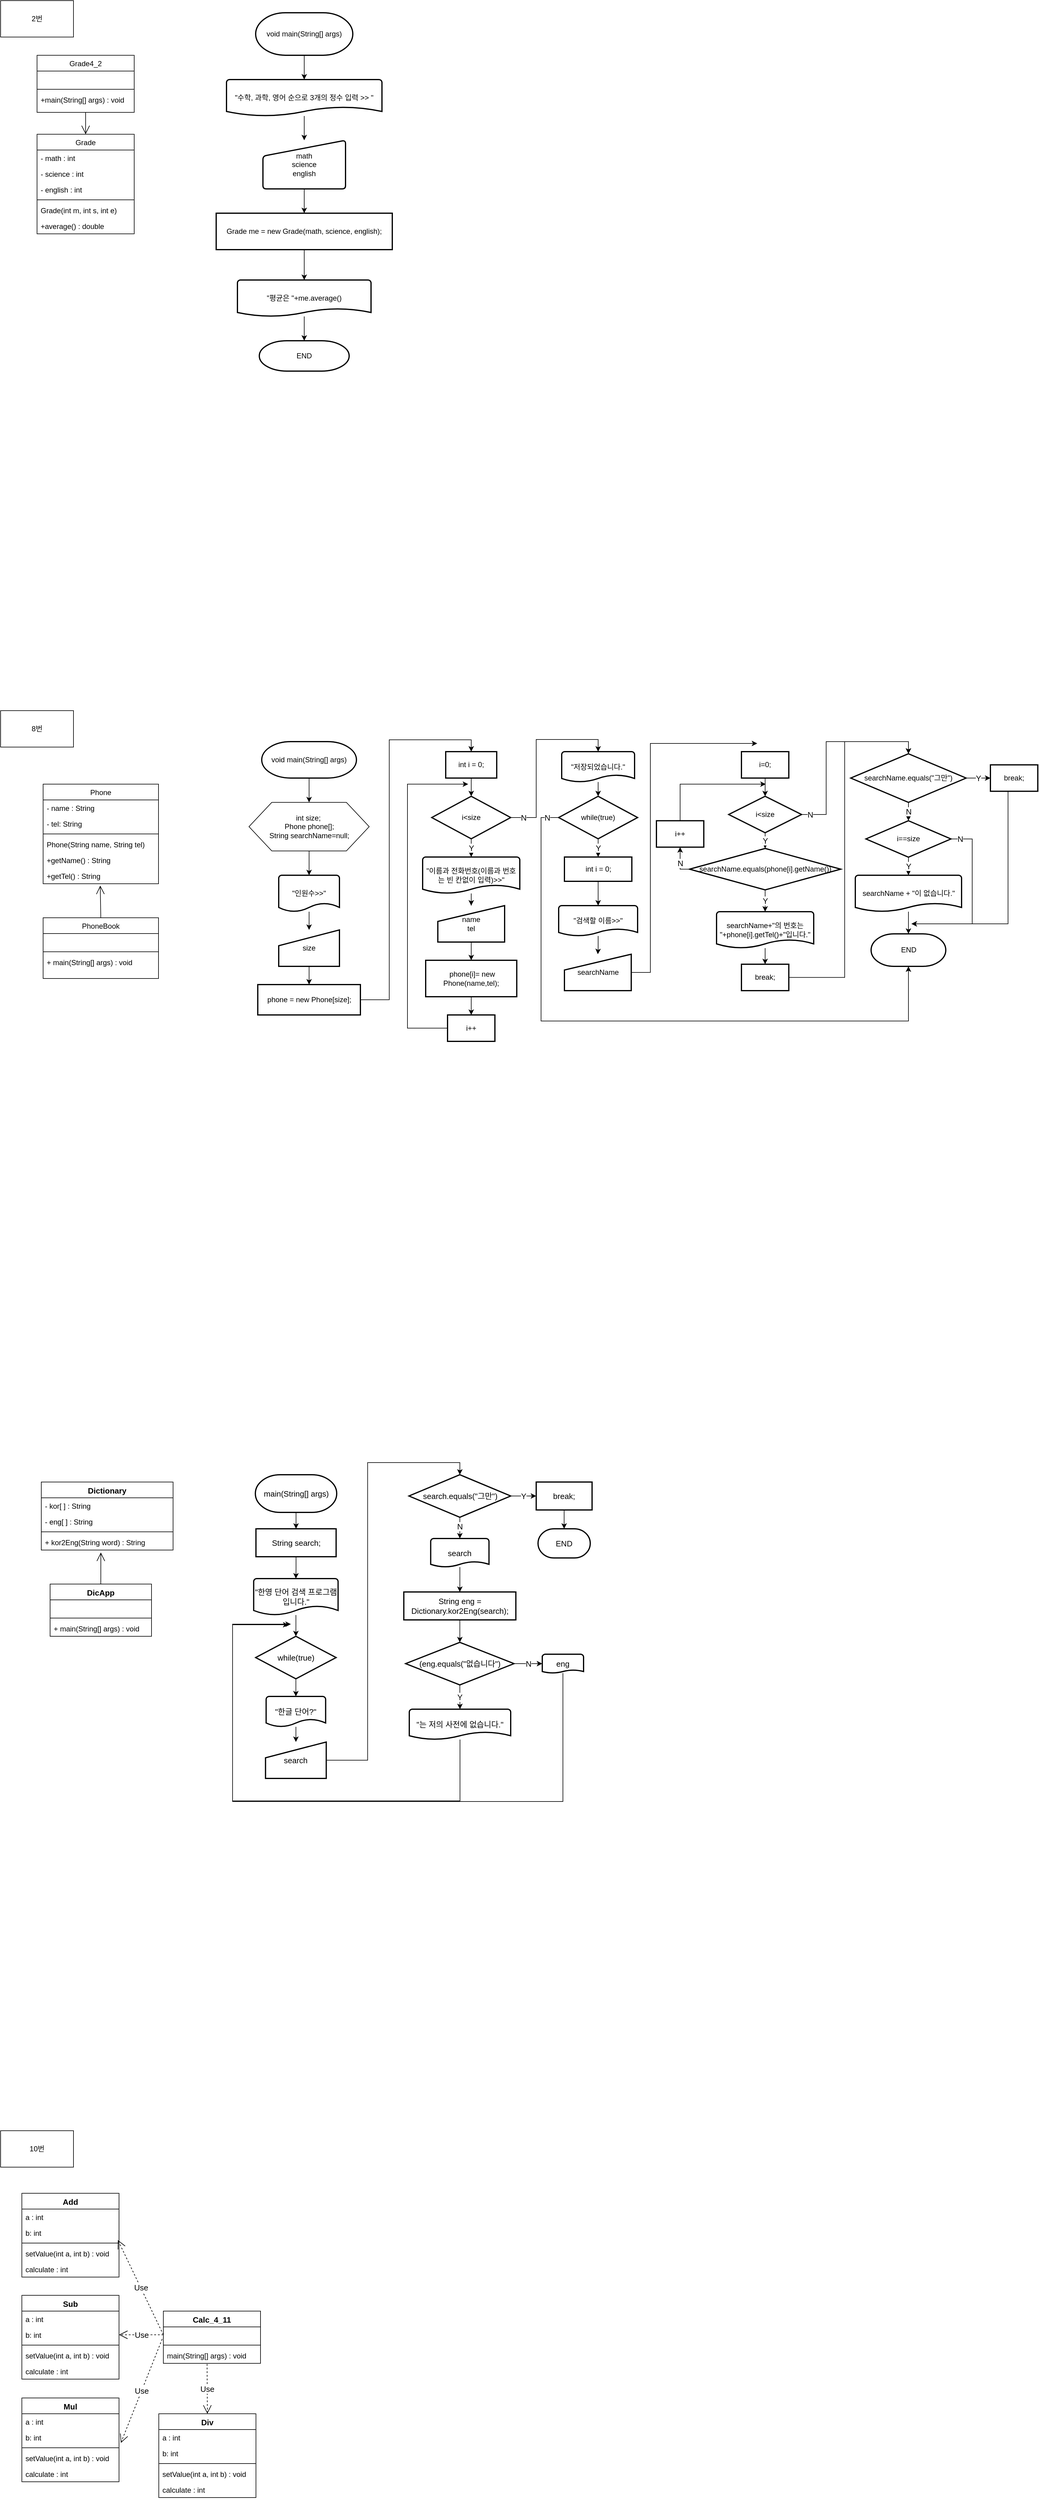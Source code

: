 <mxfile version="14.4.8" type="github">
  <diagram id="C5RBs43oDa-KdzZeNtuy" name="Page-1">
    <mxGraphModel dx="1182" dy="707" grid="0" gridSize="10" guides="1" tooltips="1" connect="1" arrows="1" fold="1" page="1" pageScale="1" pageWidth="827" pageHeight="1169" math="0" shadow="0">
      <root>
        <mxCell id="WIyWlLk6GJQsqaUBKTNV-0" />
        <mxCell id="WIyWlLk6GJQsqaUBKTNV-1" parent="WIyWlLk6GJQsqaUBKTNV-0" />
        <mxCell id="zkfFHV4jXpPFQw0GAbJ--0" value="Grade" style="swimlane;fontStyle=0;align=center;verticalAlign=top;childLayout=stackLayout;horizontal=1;startSize=26;horizontalStack=0;resizeParent=1;resizeLast=0;collapsible=1;marginBottom=0;rounded=0;shadow=0;strokeWidth=1;" parent="WIyWlLk6GJQsqaUBKTNV-1" vertex="1">
          <mxGeometry x="60" y="220" width="160" height="164" as="geometry">
            <mxRectangle x="230" y="140" width="160" height="26" as="alternateBounds" />
          </mxGeometry>
        </mxCell>
        <mxCell id="zkfFHV4jXpPFQw0GAbJ--1" value="- math : int " style="text;align=left;verticalAlign=top;spacingLeft=4;spacingRight=4;overflow=hidden;rotatable=0;points=[[0,0.5],[1,0.5]];portConstraint=eastwest;" parent="zkfFHV4jXpPFQw0GAbJ--0" vertex="1">
          <mxGeometry y="26" width="160" height="26" as="geometry" />
        </mxCell>
        <mxCell id="zkfFHV4jXpPFQw0GAbJ--2" value="- science : int" style="text;align=left;verticalAlign=top;spacingLeft=4;spacingRight=4;overflow=hidden;rotatable=0;points=[[0,0.5],[1,0.5]];portConstraint=eastwest;rounded=0;shadow=0;html=0;" parent="zkfFHV4jXpPFQw0GAbJ--0" vertex="1">
          <mxGeometry y="52" width="160" height="26" as="geometry" />
        </mxCell>
        <mxCell id="zkfFHV4jXpPFQw0GAbJ--3" value="- english : int" style="text;align=left;verticalAlign=top;spacingLeft=4;spacingRight=4;overflow=hidden;rotatable=0;points=[[0,0.5],[1,0.5]];portConstraint=eastwest;rounded=0;shadow=0;html=0;" parent="zkfFHV4jXpPFQw0GAbJ--0" vertex="1">
          <mxGeometry y="78" width="160" height="26" as="geometry" />
        </mxCell>
        <mxCell id="zkfFHV4jXpPFQw0GAbJ--4" value="" style="line;html=1;strokeWidth=1;align=left;verticalAlign=middle;spacingTop=-1;spacingLeft=3;spacingRight=3;rotatable=0;labelPosition=right;points=[];portConstraint=eastwest;" parent="zkfFHV4jXpPFQw0GAbJ--0" vertex="1">
          <mxGeometry y="104" width="160" height="8" as="geometry" />
        </mxCell>
        <mxCell id="zkfFHV4jXpPFQw0GAbJ--5" value="Grade(int m, int s, int e)" style="text;align=left;verticalAlign=top;spacingLeft=4;spacingRight=4;overflow=hidden;rotatable=0;points=[[0,0.5],[1,0.5]];portConstraint=eastwest;" parent="zkfFHV4jXpPFQw0GAbJ--0" vertex="1">
          <mxGeometry y="112" width="160" height="26" as="geometry" />
        </mxCell>
        <mxCell id="ldbKTRJ3cHXNDMAEZ_0d-0" value="+average() : double" style="text;align=left;verticalAlign=top;spacingLeft=4;spacingRight=4;overflow=hidden;rotatable=0;points=[[0,0.5],[1,0.5]];portConstraint=eastwest;" vertex="1" parent="zkfFHV4jXpPFQw0GAbJ--0">
          <mxGeometry y="138" width="160" height="26" as="geometry" />
        </mxCell>
        <mxCell id="zkfFHV4jXpPFQw0GAbJ--6" value="Grade4_2" style="swimlane;fontStyle=0;align=center;verticalAlign=top;childLayout=stackLayout;horizontal=1;startSize=26;horizontalStack=0;resizeParent=1;resizeLast=0;collapsible=1;marginBottom=0;rounded=0;shadow=0;strokeWidth=1;" parent="WIyWlLk6GJQsqaUBKTNV-1" vertex="1">
          <mxGeometry x="60" y="90" width="160" height="94" as="geometry">
            <mxRectangle x="130" y="380" width="160" height="26" as="alternateBounds" />
          </mxGeometry>
        </mxCell>
        <mxCell id="zkfFHV4jXpPFQw0GAbJ--7" value=" " style="text;align=left;verticalAlign=top;spacingLeft=4;spacingRight=4;overflow=hidden;rotatable=0;points=[[0,0.5],[1,0.5]];portConstraint=eastwest;" parent="zkfFHV4jXpPFQw0GAbJ--6" vertex="1">
          <mxGeometry y="26" width="160" height="26" as="geometry" />
        </mxCell>
        <mxCell id="zkfFHV4jXpPFQw0GAbJ--9" value="" style="line;html=1;strokeWidth=1;align=left;verticalAlign=middle;spacingTop=-1;spacingLeft=3;spacingRight=3;rotatable=0;labelPosition=right;points=[];portConstraint=eastwest;" parent="zkfFHV4jXpPFQw0GAbJ--6" vertex="1">
          <mxGeometry y="52" width="160" height="8" as="geometry" />
        </mxCell>
        <mxCell id="zkfFHV4jXpPFQw0GAbJ--10" value="+main(String[] args) : void" style="text;align=left;verticalAlign=top;spacingLeft=4;spacingRight=4;overflow=hidden;rotatable=0;points=[[0,0.5],[1,0.5]];portConstraint=eastwest;fontStyle=0" parent="zkfFHV4jXpPFQw0GAbJ--6" vertex="1">
          <mxGeometry y="60" width="160" height="26" as="geometry" />
        </mxCell>
        <mxCell id="ldbKTRJ3cHXNDMAEZ_0d-1" value="" style="endArrow=open;endFill=1;endSize=12;html=1;exitX=0.5;exitY=1;exitDx=0;exitDy=0;entryX=0.5;entryY=0;entryDx=0;entryDy=0;" edge="1" parent="WIyWlLk6GJQsqaUBKTNV-1" source="zkfFHV4jXpPFQw0GAbJ--6" target="zkfFHV4jXpPFQw0GAbJ--0">
          <mxGeometry width="160" relative="1" as="geometry">
            <mxPoint x="330" y="360" as="sourcePoint" />
            <mxPoint x="490" y="360" as="targetPoint" />
          </mxGeometry>
        </mxCell>
        <mxCell id="ldbKTRJ3cHXNDMAEZ_0d-3" value="2번" style="rounded=0;whiteSpace=wrap;html=1;" vertex="1" parent="WIyWlLk6GJQsqaUBKTNV-1">
          <mxGeometry width="120" height="60" as="geometry" />
        </mxCell>
        <mxCell id="ldbKTRJ3cHXNDMAEZ_0d-10" value="" style="edgeStyle=orthogonalEdgeStyle;rounded=0;orthogonalLoop=1;jettySize=auto;html=1;" edge="1" parent="WIyWlLk6GJQsqaUBKTNV-1" source="ldbKTRJ3cHXNDMAEZ_0d-4" target="ldbKTRJ3cHXNDMAEZ_0d-5">
          <mxGeometry relative="1" as="geometry" />
        </mxCell>
        <mxCell id="ldbKTRJ3cHXNDMAEZ_0d-4" value="void main(String[] args)" style="strokeWidth=2;html=1;shape=mxgraph.flowchart.terminator;whiteSpace=wrap;" vertex="1" parent="WIyWlLk6GJQsqaUBKTNV-1">
          <mxGeometry x="420" y="20" width="160" height="70" as="geometry" />
        </mxCell>
        <mxCell id="ldbKTRJ3cHXNDMAEZ_0d-11" value="" style="edgeStyle=orthogonalEdgeStyle;rounded=0;orthogonalLoop=1;jettySize=auto;html=1;" edge="1" parent="WIyWlLk6GJQsqaUBKTNV-1" source="ldbKTRJ3cHXNDMAEZ_0d-5" target="ldbKTRJ3cHXNDMAEZ_0d-6">
          <mxGeometry relative="1" as="geometry" />
        </mxCell>
        <mxCell id="ldbKTRJ3cHXNDMAEZ_0d-5" value="&quot;수학, 과학, 영어 순으로 3개의 정수 입력 &gt;&gt; &quot;" style="strokeWidth=2;html=1;shape=mxgraph.flowchart.document2;whiteSpace=wrap;size=0.25;" vertex="1" parent="WIyWlLk6GJQsqaUBKTNV-1">
          <mxGeometry x="372" y="130" width="256" height="60" as="geometry" />
        </mxCell>
        <mxCell id="ldbKTRJ3cHXNDMAEZ_0d-12" value="" style="edgeStyle=orthogonalEdgeStyle;rounded=0;orthogonalLoop=1;jettySize=auto;html=1;" edge="1" parent="WIyWlLk6GJQsqaUBKTNV-1" source="ldbKTRJ3cHXNDMAEZ_0d-6" target="ldbKTRJ3cHXNDMAEZ_0d-7">
          <mxGeometry relative="1" as="geometry" />
        </mxCell>
        <mxCell id="ldbKTRJ3cHXNDMAEZ_0d-6" value="math&lt;br&gt;science&lt;br&gt;english" style="html=1;strokeWidth=2;shape=manualInput;whiteSpace=wrap;rounded=1;size=26;arcSize=11;" vertex="1" parent="WIyWlLk6GJQsqaUBKTNV-1">
          <mxGeometry x="432" y="230" width="136" height="80" as="geometry" />
        </mxCell>
        <mxCell id="ldbKTRJ3cHXNDMAEZ_0d-13" value="" style="edgeStyle=orthogonalEdgeStyle;rounded=0;orthogonalLoop=1;jettySize=auto;html=1;" edge="1" parent="WIyWlLk6GJQsqaUBKTNV-1" source="ldbKTRJ3cHXNDMAEZ_0d-7" target="ldbKTRJ3cHXNDMAEZ_0d-8">
          <mxGeometry relative="1" as="geometry" />
        </mxCell>
        <mxCell id="ldbKTRJ3cHXNDMAEZ_0d-7" value="Grade me = new Grade(math, science, english);" style="rounded=1;whiteSpace=wrap;html=1;absoluteArcSize=1;arcSize=0;strokeWidth=2;" vertex="1" parent="WIyWlLk6GJQsqaUBKTNV-1">
          <mxGeometry x="355" y="350" width="290" height="60" as="geometry" />
        </mxCell>
        <mxCell id="ldbKTRJ3cHXNDMAEZ_0d-14" value="" style="edgeStyle=orthogonalEdgeStyle;rounded=0;orthogonalLoop=1;jettySize=auto;html=1;" edge="1" parent="WIyWlLk6GJQsqaUBKTNV-1" source="ldbKTRJ3cHXNDMAEZ_0d-8" target="ldbKTRJ3cHXNDMAEZ_0d-9">
          <mxGeometry relative="1" as="geometry" />
        </mxCell>
        <mxCell id="ldbKTRJ3cHXNDMAEZ_0d-8" value="&quot;평균은 &quot;+me.average()" style="strokeWidth=2;html=1;shape=mxgraph.flowchart.document2;whiteSpace=wrap;size=0.217;" vertex="1" parent="WIyWlLk6GJQsqaUBKTNV-1">
          <mxGeometry x="390" y="460" width="220" height="60" as="geometry" />
        </mxCell>
        <mxCell id="ldbKTRJ3cHXNDMAEZ_0d-9" value="END" style="strokeWidth=2;html=1;shape=mxgraph.flowchart.terminator;whiteSpace=wrap;" vertex="1" parent="WIyWlLk6GJQsqaUBKTNV-1">
          <mxGeometry x="426" y="560" width="148" height="50" as="geometry" />
        </mxCell>
        <mxCell id="ldbKTRJ3cHXNDMAEZ_0d-15" value="8번" style="rounded=0;whiteSpace=wrap;html=1;" vertex="1" parent="WIyWlLk6GJQsqaUBKTNV-1">
          <mxGeometry y="1169" width="120" height="60" as="geometry" />
        </mxCell>
        <mxCell id="ldbKTRJ3cHXNDMAEZ_0d-16" value="Phone" style="swimlane;fontStyle=0;align=center;verticalAlign=top;childLayout=stackLayout;horizontal=1;startSize=26;horizontalStack=0;resizeParent=1;resizeLast=0;collapsible=1;marginBottom=0;rounded=0;shadow=0;strokeWidth=1;" vertex="1" parent="WIyWlLk6GJQsqaUBKTNV-1">
          <mxGeometry x="70" y="1290" width="190" height="164" as="geometry">
            <mxRectangle x="230" y="140" width="160" height="26" as="alternateBounds" />
          </mxGeometry>
        </mxCell>
        <mxCell id="ldbKTRJ3cHXNDMAEZ_0d-17" value="- name : String" style="text;align=left;verticalAlign=top;spacingLeft=4;spacingRight=4;overflow=hidden;rotatable=0;points=[[0,0.5],[1,0.5]];portConstraint=eastwest;" vertex="1" parent="ldbKTRJ3cHXNDMAEZ_0d-16">
          <mxGeometry y="26" width="190" height="26" as="geometry" />
        </mxCell>
        <mxCell id="ldbKTRJ3cHXNDMAEZ_0d-18" value="- tel: String" style="text;align=left;verticalAlign=top;spacingLeft=4;spacingRight=4;overflow=hidden;rotatable=0;points=[[0,0.5],[1,0.5]];portConstraint=eastwest;rounded=0;shadow=0;html=0;" vertex="1" parent="ldbKTRJ3cHXNDMAEZ_0d-16">
          <mxGeometry y="52" width="190" height="26" as="geometry" />
        </mxCell>
        <mxCell id="ldbKTRJ3cHXNDMAEZ_0d-20" value="" style="line;html=1;strokeWidth=1;align=left;verticalAlign=middle;spacingTop=-1;spacingLeft=3;spacingRight=3;rotatable=0;labelPosition=right;points=[];portConstraint=eastwest;" vertex="1" parent="ldbKTRJ3cHXNDMAEZ_0d-16">
          <mxGeometry y="78" width="190" height="8" as="geometry" />
        </mxCell>
        <mxCell id="ldbKTRJ3cHXNDMAEZ_0d-21" value="Phone(String name, String tel)" style="text;align=left;verticalAlign=top;spacingLeft=4;spacingRight=4;overflow=hidden;rotatable=0;points=[[0,0.5],[1,0.5]];portConstraint=eastwest;" vertex="1" parent="ldbKTRJ3cHXNDMAEZ_0d-16">
          <mxGeometry y="86" width="190" height="26" as="geometry" />
        </mxCell>
        <mxCell id="ldbKTRJ3cHXNDMAEZ_0d-22" value="+getName() : String" style="text;align=left;verticalAlign=top;spacingLeft=4;spacingRight=4;overflow=hidden;rotatable=0;points=[[0,0.5],[1,0.5]];portConstraint=eastwest;" vertex="1" parent="ldbKTRJ3cHXNDMAEZ_0d-16">
          <mxGeometry y="112" width="190" height="26" as="geometry" />
        </mxCell>
        <mxCell id="ldbKTRJ3cHXNDMAEZ_0d-23" value="+getTel() : String" style="text;align=left;verticalAlign=top;spacingLeft=4;spacingRight=4;overflow=hidden;rotatable=0;points=[[0,0.5],[1,0.5]];portConstraint=eastwest;" vertex="1" parent="ldbKTRJ3cHXNDMAEZ_0d-16">
          <mxGeometry y="138" width="190" height="26" as="geometry" />
        </mxCell>
        <mxCell id="ldbKTRJ3cHXNDMAEZ_0d-24" value="PhoneBook" style="swimlane;fontStyle=0;align=center;verticalAlign=top;childLayout=stackLayout;horizontal=1;startSize=26;horizontalStack=0;resizeParent=1;resizeLast=0;collapsible=1;marginBottom=0;rounded=0;shadow=0;strokeWidth=1;" vertex="1" parent="WIyWlLk6GJQsqaUBKTNV-1">
          <mxGeometry x="70" y="1510" width="190" height="100" as="geometry">
            <mxRectangle x="230" y="140" width="160" height="26" as="alternateBounds" />
          </mxGeometry>
        </mxCell>
        <mxCell id="ldbKTRJ3cHXNDMAEZ_0d-25" value=" " style="text;align=left;verticalAlign=top;spacingLeft=4;spacingRight=4;overflow=hidden;rotatable=0;points=[[0,0.5],[1,0.5]];portConstraint=eastwest;" vertex="1" parent="ldbKTRJ3cHXNDMAEZ_0d-24">
          <mxGeometry y="26" width="190" height="26" as="geometry" />
        </mxCell>
        <mxCell id="ldbKTRJ3cHXNDMAEZ_0d-27" value="" style="line;html=1;strokeWidth=1;align=left;verticalAlign=middle;spacingTop=-1;spacingLeft=3;spacingRight=3;rotatable=0;labelPosition=right;points=[];portConstraint=eastwest;" vertex="1" parent="ldbKTRJ3cHXNDMAEZ_0d-24">
          <mxGeometry y="52" width="190" height="8" as="geometry" />
        </mxCell>
        <mxCell id="ldbKTRJ3cHXNDMAEZ_0d-29" value="+ main(String[] args) : void" style="text;align=left;verticalAlign=top;spacingLeft=4;spacingRight=4;overflow=hidden;rotatable=0;points=[[0,0.5],[1,0.5]];portConstraint=eastwest;" vertex="1" parent="ldbKTRJ3cHXNDMAEZ_0d-24">
          <mxGeometry y="60" width="190" height="26" as="geometry" />
        </mxCell>
        <mxCell id="ldbKTRJ3cHXNDMAEZ_0d-31" value="" style="endArrow=open;endFill=1;endSize=12;html=1;entryX=0.495;entryY=1.115;entryDx=0;entryDy=0;exitX=0.5;exitY=0;exitDx=0;exitDy=0;entryPerimeter=0;" edge="1" parent="WIyWlLk6GJQsqaUBKTNV-1" source="ldbKTRJ3cHXNDMAEZ_0d-24" target="ldbKTRJ3cHXNDMAEZ_0d-23">
          <mxGeometry width="160" relative="1" as="geometry">
            <mxPoint x="320.6" y="1359.334" as="sourcePoint" />
            <mxPoint x="270" y="1359" as="targetPoint" />
          </mxGeometry>
        </mxCell>
        <mxCell id="ldbKTRJ3cHXNDMAEZ_0d-45" value="" style="edgeStyle=orthogonalEdgeStyle;rounded=0;orthogonalLoop=1;jettySize=auto;html=1;" edge="1" parent="WIyWlLk6GJQsqaUBKTNV-1" source="ldbKTRJ3cHXNDMAEZ_0d-32" target="ldbKTRJ3cHXNDMAEZ_0d-33">
          <mxGeometry relative="1" as="geometry" />
        </mxCell>
        <mxCell id="ldbKTRJ3cHXNDMAEZ_0d-32" value="void main(String[] args)" style="strokeWidth=2;html=1;shape=mxgraph.flowchart.terminator;whiteSpace=wrap;" vertex="1" parent="WIyWlLk6GJQsqaUBKTNV-1">
          <mxGeometry x="430" y="1220" width="156" height="60" as="geometry" />
        </mxCell>
        <mxCell id="ldbKTRJ3cHXNDMAEZ_0d-46" value="" style="edgeStyle=orthogonalEdgeStyle;rounded=0;orthogonalLoop=1;jettySize=auto;html=1;" edge="1" parent="WIyWlLk6GJQsqaUBKTNV-1" source="ldbKTRJ3cHXNDMAEZ_0d-33" target="ldbKTRJ3cHXNDMAEZ_0d-34">
          <mxGeometry relative="1" as="geometry" />
        </mxCell>
        <mxCell id="ldbKTRJ3cHXNDMAEZ_0d-33" value="&lt;div&gt;int size;&amp;nbsp;&lt;/div&gt;&lt;div&gt;&lt;span&gt;		&lt;/span&gt;Phone phone[];&lt;/div&gt;&lt;div&gt;&lt;span&gt;		&lt;/span&gt;String searchName=null;&lt;/div&gt;" style="verticalLabelPosition=middle;verticalAlign=middle;html=1;shape=hexagon;perimeter=hexagonPerimeter2;arcSize=6;size=0.19;labelPosition=center;align=center;" vertex="1" parent="WIyWlLk6GJQsqaUBKTNV-1">
          <mxGeometry x="409" y="1320" width="198" height="80" as="geometry" />
        </mxCell>
        <mxCell id="ldbKTRJ3cHXNDMAEZ_0d-47" value="" style="edgeStyle=orthogonalEdgeStyle;rounded=0;orthogonalLoop=1;jettySize=auto;html=1;" edge="1" parent="WIyWlLk6GJQsqaUBKTNV-1" source="ldbKTRJ3cHXNDMAEZ_0d-34" target="ldbKTRJ3cHXNDMAEZ_0d-36">
          <mxGeometry relative="1" as="geometry" />
        </mxCell>
        <mxCell id="ldbKTRJ3cHXNDMAEZ_0d-34" value="&quot;인원수&amp;gt;&amp;gt;&quot;" style="strokeWidth=2;html=1;shape=mxgraph.flowchart.document2;whiteSpace=wrap;size=0.233;" vertex="1" parent="WIyWlLk6GJQsqaUBKTNV-1">
          <mxGeometry x="458" y="1440" width="100" height="60" as="geometry" />
        </mxCell>
        <mxCell id="ldbKTRJ3cHXNDMAEZ_0d-49" style="edgeStyle=orthogonalEdgeStyle;rounded=0;orthogonalLoop=1;jettySize=auto;html=1;entryX=0.5;entryY=0;entryDx=0;entryDy=0;" edge="1" parent="WIyWlLk6GJQsqaUBKTNV-1" source="ldbKTRJ3cHXNDMAEZ_0d-35" target="ldbKTRJ3cHXNDMAEZ_0d-38">
          <mxGeometry relative="1" as="geometry">
            <Array as="points">
              <mxPoint x="640" y="1645" />
              <mxPoint x="640" y="1217" />
              <mxPoint x="775" y="1217" />
            </Array>
          </mxGeometry>
        </mxCell>
        <mxCell id="ldbKTRJ3cHXNDMAEZ_0d-35" value="phone = new Phone[size];" style="rounded=1;whiteSpace=wrap;html=1;absoluteArcSize=1;arcSize=0;strokeWidth=2;" vertex="1" parent="WIyWlLk6GJQsqaUBKTNV-1">
          <mxGeometry x="423.5" y="1620" width="169" height="50" as="geometry" />
        </mxCell>
        <mxCell id="ldbKTRJ3cHXNDMAEZ_0d-48" value="" style="edgeStyle=orthogonalEdgeStyle;rounded=0;orthogonalLoop=1;jettySize=auto;html=1;" edge="1" parent="WIyWlLk6GJQsqaUBKTNV-1" source="ldbKTRJ3cHXNDMAEZ_0d-36" target="ldbKTRJ3cHXNDMAEZ_0d-35">
          <mxGeometry relative="1" as="geometry" />
        </mxCell>
        <mxCell id="ldbKTRJ3cHXNDMAEZ_0d-36" value="size" style="html=1;strokeWidth=2;shape=manualInput;whiteSpace=wrap;rounded=1;size=26;arcSize=0;" vertex="1" parent="WIyWlLk6GJQsqaUBKTNV-1">
          <mxGeometry x="458" y="1530" width="100" height="60" as="geometry" />
        </mxCell>
        <mxCell id="ldbKTRJ3cHXNDMAEZ_0d-50" value="" style="edgeStyle=orthogonalEdgeStyle;rounded=0;orthogonalLoop=1;jettySize=auto;html=1;" edge="1" parent="WIyWlLk6GJQsqaUBKTNV-1" source="ldbKTRJ3cHXNDMAEZ_0d-38" target="ldbKTRJ3cHXNDMAEZ_0d-39">
          <mxGeometry relative="1" as="geometry" />
        </mxCell>
        <mxCell id="ldbKTRJ3cHXNDMAEZ_0d-38" value="int i = 0;" style="rounded=1;whiteSpace=wrap;html=1;absoluteArcSize=1;arcSize=0;strokeWidth=2;" vertex="1" parent="WIyWlLk6GJQsqaUBKTNV-1">
          <mxGeometry x="733" y="1236.5" width="84" height="43.5" as="geometry" />
        </mxCell>
        <mxCell id="ldbKTRJ3cHXNDMAEZ_0d-55" value="Y" style="edgeStyle=orthogonalEdgeStyle;rounded=0;orthogonalLoop=1;jettySize=auto;html=1;entryX=0.5;entryY=0;entryDx=0;entryDy=0;entryPerimeter=0;fontSize=13;" edge="1" parent="WIyWlLk6GJQsqaUBKTNV-1" source="ldbKTRJ3cHXNDMAEZ_0d-39" target="ldbKTRJ3cHXNDMAEZ_0d-41">
          <mxGeometry relative="1" as="geometry" />
        </mxCell>
        <mxCell id="ldbKTRJ3cHXNDMAEZ_0d-62" value="N" style="edgeStyle=orthogonalEdgeStyle;rounded=0;orthogonalLoop=1;jettySize=auto;html=1;entryX=0.5;entryY=0;entryDx=0;entryDy=0;entryPerimeter=0;fontSize=13;" edge="1" parent="WIyWlLk6GJQsqaUBKTNV-1" source="ldbKTRJ3cHXNDMAEZ_0d-39" target="ldbKTRJ3cHXNDMAEZ_0d-44">
          <mxGeometry x="-0.858" relative="1" as="geometry">
            <mxPoint as="offset" />
          </mxGeometry>
        </mxCell>
        <mxCell id="ldbKTRJ3cHXNDMAEZ_0d-39" value="i&amp;lt;size" style="strokeWidth=2;html=1;shape=mxgraph.flowchart.decision;whiteSpace=wrap;" vertex="1" parent="WIyWlLk6GJQsqaUBKTNV-1">
          <mxGeometry x="710" y="1310" width="130" height="70" as="geometry" />
        </mxCell>
        <mxCell id="ldbKTRJ3cHXNDMAEZ_0d-61" style="edgeStyle=orthogonalEdgeStyle;rounded=0;orthogonalLoop=1;jettySize=auto;html=1;" edge="1" parent="WIyWlLk6GJQsqaUBKTNV-1" source="ldbKTRJ3cHXNDMAEZ_0d-40">
          <mxGeometry relative="1" as="geometry">
            <mxPoint x="770" y="1290" as="targetPoint" />
            <Array as="points">
              <mxPoint x="670" y="1692" />
              <mxPoint x="670" y="1290" />
            </Array>
          </mxGeometry>
        </mxCell>
        <mxCell id="ldbKTRJ3cHXNDMAEZ_0d-40" value="i++" style="rounded=1;whiteSpace=wrap;html=1;absoluteArcSize=1;arcSize=0;strokeWidth=2;" vertex="1" parent="WIyWlLk6GJQsqaUBKTNV-1">
          <mxGeometry x="736" y="1670" width="78" height="43.5" as="geometry" />
        </mxCell>
        <mxCell id="ldbKTRJ3cHXNDMAEZ_0d-56" value="" style="edgeStyle=orthogonalEdgeStyle;rounded=0;orthogonalLoop=1;jettySize=auto;html=1;" edge="1" parent="WIyWlLk6GJQsqaUBKTNV-1" source="ldbKTRJ3cHXNDMAEZ_0d-41" target="ldbKTRJ3cHXNDMAEZ_0d-43">
          <mxGeometry relative="1" as="geometry" />
        </mxCell>
        <mxCell id="ldbKTRJ3cHXNDMAEZ_0d-41" value="&quot;이름과 전화번호(이름과 번호는 빈 칸없이 입력)&amp;gt;&amp;gt;&quot;" style="strokeWidth=2;html=1;shape=mxgraph.flowchart.document2;whiteSpace=wrap;size=0.233;" vertex="1" parent="WIyWlLk6GJQsqaUBKTNV-1">
          <mxGeometry x="695" y="1410" width="160" height="60" as="geometry" />
        </mxCell>
        <mxCell id="ldbKTRJ3cHXNDMAEZ_0d-60" value="" style="edgeStyle=orthogonalEdgeStyle;rounded=0;orthogonalLoop=1;jettySize=auto;html=1;" edge="1" parent="WIyWlLk6GJQsqaUBKTNV-1" source="ldbKTRJ3cHXNDMAEZ_0d-42" target="ldbKTRJ3cHXNDMAEZ_0d-40">
          <mxGeometry relative="1" as="geometry" />
        </mxCell>
        <mxCell id="ldbKTRJ3cHXNDMAEZ_0d-42" value="&lt;div&gt;&lt;span&gt;&amp;nbsp;&lt;/span&gt;&lt;span&gt;phone[i]= new Phone(name,tel);&lt;/span&gt;&lt;/div&gt;" style="rounded=1;whiteSpace=wrap;html=1;absoluteArcSize=1;arcSize=0;strokeWidth=2;" vertex="1" parent="WIyWlLk6GJQsqaUBKTNV-1">
          <mxGeometry x="700" y="1580" width="150" height="60" as="geometry" />
        </mxCell>
        <mxCell id="ldbKTRJ3cHXNDMAEZ_0d-57" value="" style="edgeStyle=orthogonalEdgeStyle;rounded=0;orthogonalLoop=1;jettySize=auto;html=1;" edge="1" parent="WIyWlLk6GJQsqaUBKTNV-1" source="ldbKTRJ3cHXNDMAEZ_0d-43" target="ldbKTRJ3cHXNDMAEZ_0d-42">
          <mxGeometry relative="1" as="geometry" />
        </mxCell>
        <mxCell id="ldbKTRJ3cHXNDMAEZ_0d-43" value="name&lt;br&gt;tel" style="html=1;strokeWidth=2;shape=manualInput;whiteSpace=wrap;rounded=1;size=26;arcSize=0;" vertex="1" parent="WIyWlLk6GJQsqaUBKTNV-1">
          <mxGeometry x="720" y="1490" width="110" height="60" as="geometry" />
        </mxCell>
        <mxCell id="ldbKTRJ3cHXNDMAEZ_0d-68" value="" style="edgeStyle=orthogonalEdgeStyle;rounded=0;orthogonalLoop=1;jettySize=auto;html=1;fontSize=13;" edge="1" parent="WIyWlLk6GJQsqaUBKTNV-1" source="ldbKTRJ3cHXNDMAEZ_0d-44" target="ldbKTRJ3cHXNDMAEZ_0d-64">
          <mxGeometry relative="1" as="geometry" />
        </mxCell>
        <mxCell id="ldbKTRJ3cHXNDMAEZ_0d-44" value="&quot;저장되었습니다.&quot;" style="strokeWidth=2;html=1;shape=mxgraph.flowchart.document2;whiteSpace=wrap;size=0.233;" vertex="1" parent="WIyWlLk6GJQsqaUBKTNV-1">
          <mxGeometry x="924" y="1236.5" width="120" height="50" as="geometry" />
        </mxCell>
        <mxCell id="ldbKTRJ3cHXNDMAEZ_0d-72" value="Y" style="edgeStyle=orthogonalEdgeStyle;rounded=0;orthogonalLoop=1;jettySize=auto;html=1;entryX=0.5;entryY=0;entryDx=0;entryDy=0;fontSize=13;" edge="1" parent="WIyWlLk6GJQsqaUBKTNV-1" source="ldbKTRJ3cHXNDMAEZ_0d-64" target="ldbKTRJ3cHXNDMAEZ_0d-65">
          <mxGeometry relative="1" as="geometry" />
        </mxCell>
        <mxCell id="ldbKTRJ3cHXNDMAEZ_0d-106" value="N" style="edgeStyle=orthogonalEdgeStyle;rounded=0;orthogonalLoop=1;jettySize=auto;html=1;fontSize=13;entryX=0.5;entryY=1;entryDx=0;entryDy=0;entryPerimeter=0;" edge="1" parent="WIyWlLk6GJQsqaUBKTNV-1" source="ldbKTRJ3cHXNDMAEZ_0d-64" target="ldbKTRJ3cHXNDMAEZ_0d-104">
          <mxGeometry x="-0.963" relative="1" as="geometry">
            <Array as="points">
              <mxPoint x="890" y="1345" />
              <mxPoint x="890" y="1680" />
              <mxPoint x="1495" y="1680" />
            </Array>
            <mxPoint as="offset" />
          </mxGeometry>
        </mxCell>
        <mxCell id="ldbKTRJ3cHXNDMAEZ_0d-64" value="while(true)" style="strokeWidth=2;html=1;shape=mxgraph.flowchart.decision;whiteSpace=wrap;" vertex="1" parent="WIyWlLk6GJQsqaUBKTNV-1">
          <mxGeometry x="919" y="1310" width="130" height="70" as="geometry" />
        </mxCell>
        <mxCell id="ldbKTRJ3cHXNDMAEZ_0d-74" style="edgeStyle=orthogonalEdgeStyle;rounded=0;orthogonalLoop=1;jettySize=auto;html=1;entryX=0.5;entryY=0;entryDx=0;entryDy=0;entryPerimeter=0;fontSize=13;" edge="1" parent="WIyWlLk6GJQsqaUBKTNV-1" source="ldbKTRJ3cHXNDMAEZ_0d-65" target="ldbKTRJ3cHXNDMAEZ_0d-66">
          <mxGeometry relative="1" as="geometry" />
        </mxCell>
        <mxCell id="ldbKTRJ3cHXNDMAEZ_0d-65" value="int i = 0;" style="rounded=1;whiteSpace=wrap;html=1;absoluteArcSize=1;arcSize=0;strokeWidth=2;" vertex="1" parent="WIyWlLk6GJQsqaUBKTNV-1">
          <mxGeometry x="928.5" y="1410" width="111" height="40" as="geometry" />
        </mxCell>
        <mxCell id="ldbKTRJ3cHXNDMAEZ_0d-75" value="" style="edgeStyle=orthogonalEdgeStyle;rounded=0;orthogonalLoop=1;jettySize=auto;html=1;fontSize=13;" edge="1" parent="WIyWlLk6GJQsqaUBKTNV-1" source="ldbKTRJ3cHXNDMAEZ_0d-66" target="ldbKTRJ3cHXNDMAEZ_0d-67">
          <mxGeometry relative="1" as="geometry" />
        </mxCell>
        <mxCell id="ldbKTRJ3cHXNDMAEZ_0d-66" value="&quot;검색할 이름&amp;gt;&amp;gt;&quot;" style="strokeWidth=2;html=1;shape=mxgraph.flowchart.document2;whiteSpace=wrap;size=0.233;" vertex="1" parent="WIyWlLk6GJQsqaUBKTNV-1">
          <mxGeometry x="919" y="1490" width="130" height="50" as="geometry" />
        </mxCell>
        <mxCell id="ldbKTRJ3cHXNDMAEZ_0d-83" style="edgeStyle=orthogonalEdgeStyle;rounded=0;orthogonalLoop=1;jettySize=auto;html=1;fontSize=13;" edge="1" parent="WIyWlLk6GJQsqaUBKTNV-1" source="ldbKTRJ3cHXNDMAEZ_0d-67">
          <mxGeometry relative="1" as="geometry">
            <mxPoint x="1246" y="1223" as="targetPoint" />
            <Array as="points">
              <mxPoint x="1070" y="1600" />
              <mxPoint x="1070" y="1223" />
              <mxPoint x="1220" y="1223" />
            </Array>
          </mxGeometry>
        </mxCell>
        <mxCell id="ldbKTRJ3cHXNDMAEZ_0d-67" value="searchName" style="html=1;strokeWidth=2;shape=manualInput;whiteSpace=wrap;rounded=1;size=26;arcSize=0;" vertex="1" parent="WIyWlLk6GJQsqaUBKTNV-1">
          <mxGeometry x="928.5" y="1570" width="110" height="60" as="geometry" />
        </mxCell>
        <mxCell id="ldbKTRJ3cHXNDMAEZ_0d-87" value="Y" style="edgeStyle=orthogonalEdgeStyle;rounded=0;orthogonalLoop=1;jettySize=auto;html=1;entryX=0.5;entryY=0;entryDx=0;entryDy=0;entryPerimeter=0;fontSize=13;" edge="1" parent="WIyWlLk6GJQsqaUBKTNV-1" source="ldbKTRJ3cHXNDMAEZ_0d-76" target="ldbKTRJ3cHXNDMAEZ_0d-79">
          <mxGeometry relative="1" as="geometry" />
        </mxCell>
        <mxCell id="ldbKTRJ3cHXNDMAEZ_0d-122" value="N" style="edgeStyle=orthogonalEdgeStyle;rounded=0;orthogonalLoop=1;jettySize=auto;html=1;entryX=0.5;entryY=0;entryDx=0;entryDy=0;entryPerimeter=0;fontSize=13;" edge="1" parent="WIyWlLk6GJQsqaUBKTNV-1" source="ldbKTRJ3cHXNDMAEZ_0d-76" target="ldbKTRJ3cHXNDMAEZ_0d-93">
          <mxGeometry x="-0.911" relative="1" as="geometry">
            <mxPoint as="offset" />
          </mxGeometry>
        </mxCell>
        <mxCell id="ldbKTRJ3cHXNDMAEZ_0d-76" value="i&amp;lt;size" style="strokeWidth=2;html=1;shape=mxgraph.flowchart.decision;whiteSpace=wrap;" vertex="1" parent="WIyWlLk6GJQsqaUBKTNV-1">
          <mxGeometry x="1199" y="1310" width="120" height="60" as="geometry" />
        </mxCell>
        <mxCell id="ldbKTRJ3cHXNDMAEZ_0d-110" style="edgeStyle=orthogonalEdgeStyle;rounded=0;orthogonalLoop=1;jettySize=auto;html=1;fontSize=13;" edge="1" parent="WIyWlLk6GJQsqaUBKTNV-1" source="ldbKTRJ3cHXNDMAEZ_0d-77">
          <mxGeometry relative="1" as="geometry">
            <mxPoint x="1260" y="1290" as="targetPoint" />
            <Array as="points">
              <mxPoint x="1119" y="1290" />
            </Array>
          </mxGeometry>
        </mxCell>
        <mxCell id="ldbKTRJ3cHXNDMAEZ_0d-77" value="i++" style="rounded=1;whiteSpace=wrap;html=1;absoluteArcSize=1;arcSize=0;strokeWidth=2;" vertex="1" parent="WIyWlLk6GJQsqaUBKTNV-1">
          <mxGeometry x="1080" y="1350.25" width="78" height="43.5" as="geometry" />
        </mxCell>
        <mxCell id="ldbKTRJ3cHXNDMAEZ_0d-86" style="edgeStyle=orthogonalEdgeStyle;rounded=0;orthogonalLoop=1;jettySize=auto;html=1;entryX=0.5;entryY=0;entryDx=0;entryDy=0;entryPerimeter=0;fontSize=13;" edge="1" parent="WIyWlLk6GJQsqaUBKTNV-1" source="ldbKTRJ3cHXNDMAEZ_0d-78" target="ldbKTRJ3cHXNDMAEZ_0d-76">
          <mxGeometry relative="1" as="geometry" />
        </mxCell>
        <mxCell id="ldbKTRJ3cHXNDMAEZ_0d-78" value="i=0;" style="rounded=1;whiteSpace=wrap;html=1;absoluteArcSize=1;arcSize=0;strokeWidth=2;" vertex="1" parent="WIyWlLk6GJQsqaUBKTNV-1">
          <mxGeometry x="1220" y="1236.5" width="78" height="43.5" as="geometry" />
        </mxCell>
        <mxCell id="ldbKTRJ3cHXNDMAEZ_0d-88" value="Y" style="edgeStyle=orthogonalEdgeStyle;rounded=0;orthogonalLoop=1;jettySize=auto;html=1;fontSize=13;" edge="1" parent="WIyWlLk6GJQsqaUBKTNV-1" source="ldbKTRJ3cHXNDMAEZ_0d-79" target="ldbKTRJ3cHXNDMAEZ_0d-80">
          <mxGeometry relative="1" as="geometry" />
        </mxCell>
        <mxCell id="ldbKTRJ3cHXNDMAEZ_0d-109" value="N" style="edgeStyle=orthogonalEdgeStyle;rounded=0;orthogonalLoop=1;jettySize=auto;html=1;entryX=0.5;entryY=1;entryDx=0;entryDy=0;fontSize=13;" edge="1" parent="WIyWlLk6GJQsqaUBKTNV-1" source="ldbKTRJ3cHXNDMAEZ_0d-79" target="ldbKTRJ3cHXNDMAEZ_0d-77">
          <mxGeometry relative="1" as="geometry">
            <Array as="points">
              <mxPoint x="1119" y="1430" />
            </Array>
          </mxGeometry>
        </mxCell>
        <mxCell id="ldbKTRJ3cHXNDMAEZ_0d-79" value="searchName.equals(phone[i].getName())" style="strokeWidth=2;html=1;shape=mxgraph.flowchart.decision;whiteSpace=wrap;" vertex="1" parent="WIyWlLk6GJQsqaUBKTNV-1">
          <mxGeometry x="1134.5" y="1395.88" width="249" height="68.25" as="geometry" />
        </mxCell>
        <mxCell id="ldbKTRJ3cHXNDMAEZ_0d-111" value="" style="edgeStyle=orthogonalEdgeStyle;rounded=0;orthogonalLoop=1;jettySize=auto;html=1;fontSize=13;" edge="1" parent="WIyWlLk6GJQsqaUBKTNV-1" source="ldbKTRJ3cHXNDMAEZ_0d-80" target="ldbKTRJ3cHXNDMAEZ_0d-82">
          <mxGeometry relative="1" as="geometry" />
        </mxCell>
        <mxCell id="ldbKTRJ3cHXNDMAEZ_0d-80" value="searchName+&quot;의 번호는 &quot;+phone[i].getTel()+&quot;입니다.&quot;" style="strokeWidth=2;html=1;shape=mxgraph.flowchart.document2;whiteSpace=wrap;size=0.233;" vertex="1" parent="WIyWlLk6GJQsqaUBKTNV-1">
          <mxGeometry x="1179" y="1500" width="160" height="60" as="geometry" />
        </mxCell>
        <mxCell id="ldbKTRJ3cHXNDMAEZ_0d-112" style="edgeStyle=orthogonalEdgeStyle;rounded=0;orthogonalLoop=1;jettySize=auto;html=1;entryX=0.5;entryY=0;entryDx=0;entryDy=0;entryPerimeter=0;fontSize=13;" edge="1" parent="WIyWlLk6GJQsqaUBKTNV-1" source="ldbKTRJ3cHXNDMAEZ_0d-82" target="ldbKTRJ3cHXNDMAEZ_0d-93">
          <mxGeometry relative="1" as="geometry">
            <Array as="points">
              <mxPoint x="1390" y="1608" />
              <mxPoint x="1390" y="1220" />
              <mxPoint x="1495" y="1220" />
            </Array>
          </mxGeometry>
        </mxCell>
        <mxCell id="ldbKTRJ3cHXNDMAEZ_0d-82" value="break;" style="rounded=1;whiteSpace=wrap;html=1;absoluteArcSize=1;arcSize=0;strokeWidth=2;" vertex="1" parent="WIyWlLk6GJQsqaUBKTNV-1">
          <mxGeometry x="1220" y="1586.5" width="78" height="43.5" as="geometry" />
        </mxCell>
        <mxCell id="ldbKTRJ3cHXNDMAEZ_0d-115" value="Y" style="edgeStyle=orthogonalEdgeStyle;rounded=0;orthogonalLoop=1;jettySize=auto;html=1;fontSize=13;" edge="1" parent="WIyWlLk6GJQsqaUBKTNV-1" source="ldbKTRJ3cHXNDMAEZ_0d-93" target="ldbKTRJ3cHXNDMAEZ_0d-95">
          <mxGeometry relative="1" as="geometry" />
        </mxCell>
        <mxCell id="ldbKTRJ3cHXNDMAEZ_0d-116" value="N" style="edgeStyle=orthogonalEdgeStyle;rounded=0;orthogonalLoop=1;jettySize=auto;html=1;fontSize=13;" edge="1" parent="WIyWlLk6GJQsqaUBKTNV-1" source="ldbKTRJ3cHXNDMAEZ_0d-93" target="ldbKTRJ3cHXNDMAEZ_0d-96">
          <mxGeometry relative="1" as="geometry" />
        </mxCell>
        <mxCell id="ldbKTRJ3cHXNDMAEZ_0d-93" value="searchName.equals(&quot;그만&quot;)" style="strokeWidth=2;html=1;shape=mxgraph.flowchart.decision;whiteSpace=wrap;" vertex="1" parent="WIyWlLk6GJQsqaUBKTNV-1">
          <mxGeometry x="1400" y="1240" width="190" height="80" as="geometry" />
        </mxCell>
        <mxCell id="ldbKTRJ3cHXNDMAEZ_0d-121" style="edgeStyle=orthogonalEdgeStyle;rounded=0;orthogonalLoop=1;jettySize=auto;html=1;fontSize=13;" edge="1" parent="WIyWlLk6GJQsqaUBKTNV-1" source="ldbKTRJ3cHXNDMAEZ_0d-95">
          <mxGeometry relative="1" as="geometry">
            <mxPoint x="1500" y="1520" as="targetPoint" />
            <Array as="points">
              <mxPoint x="1659" y="1520" />
            </Array>
          </mxGeometry>
        </mxCell>
        <mxCell id="ldbKTRJ3cHXNDMAEZ_0d-95" value="break;" style="rounded=1;whiteSpace=wrap;html=1;absoluteArcSize=1;arcSize=0;strokeWidth=2;" vertex="1" parent="WIyWlLk6GJQsqaUBKTNV-1">
          <mxGeometry x="1630" y="1258.25" width="78" height="43.5" as="geometry" />
        </mxCell>
        <mxCell id="ldbKTRJ3cHXNDMAEZ_0d-117" value="Y" style="edgeStyle=orthogonalEdgeStyle;rounded=0;orthogonalLoop=1;jettySize=auto;html=1;fontSize=13;" edge="1" parent="WIyWlLk6GJQsqaUBKTNV-1" source="ldbKTRJ3cHXNDMAEZ_0d-96" target="ldbKTRJ3cHXNDMAEZ_0d-97">
          <mxGeometry relative="1" as="geometry" />
        </mxCell>
        <mxCell id="ldbKTRJ3cHXNDMAEZ_0d-120" value="N" style="edgeStyle=orthogonalEdgeStyle;rounded=0;orthogonalLoop=1;jettySize=auto;html=1;fontSize=13;" edge="1" parent="WIyWlLk6GJQsqaUBKTNV-1" source="ldbKTRJ3cHXNDMAEZ_0d-96">
          <mxGeometry x="-0.891" relative="1" as="geometry">
            <mxPoint x="1500" y="1520" as="targetPoint" />
            <Array as="points">
              <mxPoint x="1600" y="1380" />
              <mxPoint x="1600" y="1520" />
            </Array>
            <mxPoint as="offset" />
          </mxGeometry>
        </mxCell>
        <mxCell id="ldbKTRJ3cHXNDMAEZ_0d-96" value="i==size" style="strokeWidth=2;html=1;shape=mxgraph.flowchart.decision;whiteSpace=wrap;" vertex="1" parent="WIyWlLk6GJQsqaUBKTNV-1">
          <mxGeometry x="1425" y="1350.25" width="140" height="60" as="geometry" />
        </mxCell>
        <mxCell id="ldbKTRJ3cHXNDMAEZ_0d-105" value="" style="edgeStyle=orthogonalEdgeStyle;rounded=0;orthogonalLoop=1;jettySize=auto;html=1;fontSize=13;" edge="1" parent="WIyWlLk6GJQsqaUBKTNV-1" source="ldbKTRJ3cHXNDMAEZ_0d-97" target="ldbKTRJ3cHXNDMAEZ_0d-104">
          <mxGeometry relative="1" as="geometry" />
        </mxCell>
        <mxCell id="ldbKTRJ3cHXNDMAEZ_0d-97" value="searchName + &quot;이 없습니다.&quot;" style="strokeWidth=2;html=1;shape=mxgraph.flowchart.document2;whiteSpace=wrap;size=0.233;" vertex="1" parent="WIyWlLk6GJQsqaUBKTNV-1">
          <mxGeometry x="1407.5" y="1440" width="175" height="60" as="geometry" />
        </mxCell>
        <mxCell id="ldbKTRJ3cHXNDMAEZ_0d-104" value="END" style="strokeWidth=2;html=1;shape=mxgraph.flowchart.terminator;whiteSpace=wrap;" vertex="1" parent="WIyWlLk6GJQsqaUBKTNV-1">
          <mxGeometry x="1433.5" y="1536.5" width="123" height="53.5" as="geometry" />
        </mxCell>
        <mxCell id="ldbKTRJ3cHXNDMAEZ_0d-123" value="10번" style="rounded=0;whiteSpace=wrap;html=1;" vertex="1" parent="WIyWlLk6GJQsqaUBKTNV-1">
          <mxGeometry y="3507" width="120" height="60" as="geometry" />
        </mxCell>
        <mxCell id="ldbKTRJ3cHXNDMAEZ_0d-128" value="Dictionary" style="swimlane;fontStyle=1;align=center;verticalAlign=top;childLayout=stackLayout;horizontal=1;startSize=26;horizontalStack=0;resizeParent=1;resizeParentMax=0;resizeLast=0;collapsible=1;marginBottom=0;fontSize=13;" vertex="1" parent="WIyWlLk6GJQsqaUBKTNV-1">
          <mxGeometry x="67" y="2439" width="217" height="112" as="geometry" />
        </mxCell>
        <mxCell id="ldbKTRJ3cHXNDMAEZ_0d-129" value="- kor[ ] : String" style="text;strokeColor=none;fillColor=none;align=left;verticalAlign=top;spacingLeft=4;spacingRight=4;overflow=hidden;rotatable=0;points=[[0,0.5],[1,0.5]];portConstraint=eastwest;" vertex="1" parent="ldbKTRJ3cHXNDMAEZ_0d-128">
          <mxGeometry y="26" width="217" height="26" as="geometry" />
        </mxCell>
        <mxCell id="ldbKTRJ3cHXNDMAEZ_0d-132" value="- eng[ ] : String" style="text;strokeColor=none;fillColor=none;align=left;verticalAlign=top;spacingLeft=4;spacingRight=4;overflow=hidden;rotatable=0;points=[[0,0.5],[1,0.5]];portConstraint=eastwest;" vertex="1" parent="ldbKTRJ3cHXNDMAEZ_0d-128">
          <mxGeometry y="52" width="217" height="26" as="geometry" />
        </mxCell>
        <mxCell id="ldbKTRJ3cHXNDMAEZ_0d-130" value="" style="line;strokeWidth=1;fillColor=none;align=left;verticalAlign=middle;spacingTop=-1;spacingLeft=3;spacingRight=3;rotatable=0;labelPosition=right;points=[];portConstraint=eastwest;" vertex="1" parent="ldbKTRJ3cHXNDMAEZ_0d-128">
          <mxGeometry y="78" width="217" height="8" as="geometry" />
        </mxCell>
        <mxCell id="ldbKTRJ3cHXNDMAEZ_0d-131" value="+ kor2Eng(String word) : String" style="text;strokeColor=none;fillColor=none;align=left;verticalAlign=top;spacingLeft=4;spacingRight=4;overflow=hidden;rotatable=0;points=[[0,0.5],[1,0.5]];portConstraint=eastwest;" vertex="1" parent="ldbKTRJ3cHXNDMAEZ_0d-128">
          <mxGeometry y="86" width="217" height="26" as="geometry" />
        </mxCell>
        <mxCell id="ldbKTRJ3cHXNDMAEZ_0d-133" value="DicApp" style="swimlane;fontStyle=1;align=center;verticalAlign=top;childLayout=stackLayout;horizontal=1;startSize=26;horizontalStack=0;resizeParent=1;resizeParentMax=0;resizeLast=0;collapsible=1;marginBottom=0;fontSize=13;" vertex="1" parent="WIyWlLk6GJQsqaUBKTNV-1">
          <mxGeometry x="81.5" y="2607" width="167" height="86" as="geometry" />
        </mxCell>
        <mxCell id="ldbKTRJ3cHXNDMAEZ_0d-134" value=" " style="text;strokeColor=none;fillColor=none;align=left;verticalAlign=top;spacingLeft=4;spacingRight=4;overflow=hidden;rotatable=0;points=[[0,0.5],[1,0.5]];portConstraint=eastwest;" vertex="1" parent="ldbKTRJ3cHXNDMAEZ_0d-133">
          <mxGeometry y="26" width="167" height="26" as="geometry" />
        </mxCell>
        <mxCell id="ldbKTRJ3cHXNDMAEZ_0d-136" value="" style="line;strokeWidth=1;fillColor=none;align=left;verticalAlign=middle;spacingTop=-1;spacingLeft=3;spacingRight=3;rotatable=0;labelPosition=right;points=[];portConstraint=eastwest;" vertex="1" parent="ldbKTRJ3cHXNDMAEZ_0d-133">
          <mxGeometry y="52" width="167" height="8" as="geometry" />
        </mxCell>
        <mxCell id="ldbKTRJ3cHXNDMAEZ_0d-137" value="+ main(String[] args) : void" style="text;strokeColor=none;fillColor=none;align=left;verticalAlign=top;spacingLeft=4;spacingRight=4;overflow=hidden;rotatable=0;points=[[0,0.5],[1,0.5]];portConstraint=eastwest;" vertex="1" parent="ldbKTRJ3cHXNDMAEZ_0d-133">
          <mxGeometry y="60" width="167" height="26" as="geometry" />
        </mxCell>
        <mxCell id="ldbKTRJ3cHXNDMAEZ_0d-138" value="" style="endArrow=open;endFill=1;endSize=12;html=1;fontSize=13;exitX=0.5;exitY=0;exitDx=0;exitDy=0;entryX=0.452;entryY=1.154;entryDx=0;entryDy=0;entryPerimeter=0;" edge="1" parent="WIyWlLk6GJQsqaUBKTNV-1" source="ldbKTRJ3cHXNDMAEZ_0d-133" target="ldbKTRJ3cHXNDMAEZ_0d-131">
          <mxGeometry width="160" relative="1" as="geometry">
            <mxPoint x="205" y="2649" as="sourcePoint" />
            <mxPoint x="365" y="2649" as="targetPoint" />
          </mxGeometry>
        </mxCell>
        <mxCell id="ldbKTRJ3cHXNDMAEZ_0d-151" style="edgeStyle=orthogonalEdgeStyle;rounded=0;orthogonalLoop=1;jettySize=auto;html=1;entryX=0.5;entryY=0;entryDx=0;entryDy=0;fontSize=13;" edge="1" parent="WIyWlLk6GJQsqaUBKTNV-1" source="ldbKTRJ3cHXNDMAEZ_0d-139" target="ldbKTRJ3cHXNDMAEZ_0d-140">
          <mxGeometry relative="1" as="geometry" />
        </mxCell>
        <mxCell id="ldbKTRJ3cHXNDMAEZ_0d-139" value="main(String[] args)" style="strokeWidth=2;html=1;shape=mxgraph.flowchart.terminator;whiteSpace=wrap;fontSize=13;" vertex="1" parent="WIyWlLk6GJQsqaUBKTNV-1">
          <mxGeometry x="419.5" y="2427" width="134" height="62" as="geometry" />
        </mxCell>
        <mxCell id="ldbKTRJ3cHXNDMAEZ_0d-149" value="" style="edgeStyle=orthogonalEdgeStyle;rounded=0;orthogonalLoop=1;jettySize=auto;html=1;fontSize=13;" edge="1" parent="WIyWlLk6GJQsqaUBKTNV-1" source="ldbKTRJ3cHXNDMAEZ_0d-140" target="ldbKTRJ3cHXNDMAEZ_0d-141">
          <mxGeometry relative="1" as="geometry" />
        </mxCell>
        <mxCell id="ldbKTRJ3cHXNDMAEZ_0d-140" value="String search;" style="rounded=1;whiteSpace=wrap;html=1;absoluteArcSize=1;arcSize=0;strokeWidth=2;fontSize=13;" vertex="1" parent="WIyWlLk6GJQsqaUBKTNV-1">
          <mxGeometry x="420.5" y="2516" width="132" height="46" as="geometry" />
        </mxCell>
        <mxCell id="ldbKTRJ3cHXNDMAEZ_0d-148" value="" style="edgeStyle=orthogonalEdgeStyle;rounded=0;orthogonalLoop=1;jettySize=auto;html=1;fontSize=13;" edge="1" parent="WIyWlLk6GJQsqaUBKTNV-1" source="ldbKTRJ3cHXNDMAEZ_0d-141" target="ldbKTRJ3cHXNDMAEZ_0d-142">
          <mxGeometry relative="1" as="geometry" />
        </mxCell>
        <mxCell id="ldbKTRJ3cHXNDMAEZ_0d-141" value="&quot;한영 단어 검색 프로그램입니다.&quot;" style="strokeWidth=2;html=1;shape=mxgraph.flowchart.document2;whiteSpace=wrap;size=0.25;fontSize=13;" vertex="1" parent="WIyWlLk6GJQsqaUBKTNV-1">
          <mxGeometry x="416.75" y="2598" width="139" height="60" as="geometry" />
        </mxCell>
        <mxCell id="ldbKTRJ3cHXNDMAEZ_0d-147" style="edgeStyle=orthogonalEdgeStyle;rounded=0;orthogonalLoop=1;jettySize=auto;html=1;entryX=0.5;entryY=0;entryDx=0;entryDy=0;entryPerimeter=0;fontSize=13;" edge="1" parent="WIyWlLk6GJQsqaUBKTNV-1" source="ldbKTRJ3cHXNDMAEZ_0d-142" target="ldbKTRJ3cHXNDMAEZ_0d-143">
          <mxGeometry relative="1" as="geometry" />
        </mxCell>
        <mxCell id="ldbKTRJ3cHXNDMAEZ_0d-142" value="while(true)" style="strokeWidth=2;html=1;shape=mxgraph.flowchart.decision;whiteSpace=wrap;fontSize=13;" vertex="1" parent="WIyWlLk6GJQsqaUBKTNV-1">
          <mxGeometry x="420" y="2693" width="132.5" height="70" as="geometry" />
        </mxCell>
        <mxCell id="ldbKTRJ3cHXNDMAEZ_0d-152" value="" style="edgeStyle=orthogonalEdgeStyle;rounded=0;orthogonalLoop=1;jettySize=auto;html=1;fontSize=13;" edge="1" parent="WIyWlLk6GJQsqaUBKTNV-1" source="ldbKTRJ3cHXNDMAEZ_0d-143" target="ldbKTRJ3cHXNDMAEZ_0d-145">
          <mxGeometry relative="1" as="geometry" />
        </mxCell>
        <mxCell id="ldbKTRJ3cHXNDMAEZ_0d-143" value="&quot;한글 단어?&quot;" style="strokeWidth=2;html=1;shape=mxgraph.flowchart.document2;whiteSpace=wrap;size=0.25;fontSize=13;" vertex="1" parent="WIyWlLk6GJQsqaUBKTNV-1">
          <mxGeometry x="437.25" y="2792" width="98" height="50" as="geometry" />
        </mxCell>
        <mxCell id="ldbKTRJ3cHXNDMAEZ_0d-160" style="edgeStyle=orthogonalEdgeStyle;rounded=0;orthogonalLoop=1;jettySize=auto;html=1;entryX=0.5;entryY=0;entryDx=0;entryDy=0;entryPerimeter=0;fontSize=13;" edge="1" parent="WIyWlLk6GJQsqaUBKTNV-1" source="ldbKTRJ3cHXNDMAEZ_0d-145" target="ldbKTRJ3cHXNDMAEZ_0d-154">
          <mxGeometry relative="1" as="geometry" />
        </mxCell>
        <mxCell id="ldbKTRJ3cHXNDMAEZ_0d-145" value="search" style="html=1;strokeWidth=2;shape=manualInput;whiteSpace=wrap;rounded=1;size=26;arcSize=0;fontSize=13;" vertex="1" parent="WIyWlLk6GJQsqaUBKTNV-1">
          <mxGeometry x="436.25" y="2867" width="100" height="60" as="geometry" />
        </mxCell>
        <mxCell id="ldbKTRJ3cHXNDMAEZ_0d-164" value="" style="edgeStyle=orthogonalEdgeStyle;rounded=0;orthogonalLoop=1;jettySize=auto;html=1;fontSize=13;" edge="1" parent="WIyWlLk6GJQsqaUBKTNV-1" source="ldbKTRJ3cHXNDMAEZ_0d-153" target="ldbKTRJ3cHXNDMAEZ_0d-157">
          <mxGeometry relative="1" as="geometry" />
        </mxCell>
        <mxCell id="ldbKTRJ3cHXNDMAEZ_0d-153" value="String eng = Dictionary.kor2Eng(search);" style="rounded=1;whiteSpace=wrap;html=1;absoluteArcSize=1;arcSize=0;strokeWidth=2;fontSize=13;" vertex="1" parent="WIyWlLk6GJQsqaUBKTNV-1">
          <mxGeometry x="664" y="2620" width="184.5" height="46" as="geometry" />
        </mxCell>
        <mxCell id="ldbKTRJ3cHXNDMAEZ_0d-161" value="N" style="edgeStyle=orthogonalEdgeStyle;rounded=0;orthogonalLoop=1;jettySize=auto;html=1;fontSize=13;" edge="1" parent="WIyWlLk6GJQsqaUBKTNV-1" source="ldbKTRJ3cHXNDMAEZ_0d-154" target="ldbKTRJ3cHXNDMAEZ_0d-156">
          <mxGeometry x="-0.143" relative="1" as="geometry">
            <mxPoint as="offset" />
          </mxGeometry>
        </mxCell>
        <mxCell id="ldbKTRJ3cHXNDMAEZ_0d-162" value="Y" style="edgeStyle=orthogonalEdgeStyle;rounded=0;orthogonalLoop=1;jettySize=auto;html=1;fontSize=13;" edge="1" parent="WIyWlLk6GJQsqaUBKTNV-1" source="ldbKTRJ3cHXNDMAEZ_0d-154" target="ldbKTRJ3cHXNDMAEZ_0d-155">
          <mxGeometry relative="1" as="geometry" />
        </mxCell>
        <mxCell id="ldbKTRJ3cHXNDMAEZ_0d-154" value="search.equals(&quot;그만&quot;)" style="strokeWidth=2;html=1;shape=mxgraph.flowchart.decision;whiteSpace=wrap;fontSize=13;" vertex="1" parent="WIyWlLk6GJQsqaUBKTNV-1">
          <mxGeometry x="672.5" y="2427" width="167.5" height="70" as="geometry" />
        </mxCell>
        <mxCell id="ldbKTRJ3cHXNDMAEZ_0d-172" value="" style="edgeStyle=orthogonalEdgeStyle;rounded=0;orthogonalLoop=1;jettySize=auto;html=1;fontSize=13;" edge="1" parent="WIyWlLk6GJQsqaUBKTNV-1" source="ldbKTRJ3cHXNDMAEZ_0d-155" target="ldbKTRJ3cHXNDMAEZ_0d-168">
          <mxGeometry relative="1" as="geometry" />
        </mxCell>
        <mxCell id="ldbKTRJ3cHXNDMAEZ_0d-155" value="break;" style="rounded=1;whiteSpace=wrap;html=1;absoluteArcSize=1;arcSize=0;strokeWidth=2;fontSize=13;" vertex="1" parent="WIyWlLk6GJQsqaUBKTNV-1">
          <mxGeometry x="882" y="2439" width="92" height="46" as="geometry" />
        </mxCell>
        <mxCell id="ldbKTRJ3cHXNDMAEZ_0d-163" value="" style="edgeStyle=orthogonalEdgeStyle;rounded=0;orthogonalLoop=1;jettySize=auto;html=1;fontSize=13;" edge="1" parent="WIyWlLk6GJQsqaUBKTNV-1" source="ldbKTRJ3cHXNDMAEZ_0d-156" target="ldbKTRJ3cHXNDMAEZ_0d-153">
          <mxGeometry relative="1" as="geometry" />
        </mxCell>
        <mxCell id="ldbKTRJ3cHXNDMAEZ_0d-156" value="search" style="strokeWidth=2;html=1;shape=mxgraph.flowchart.document2;whiteSpace=wrap;size=0.191;fontSize=13;" vertex="1" parent="WIyWlLk6GJQsqaUBKTNV-1">
          <mxGeometry x="708.25" y="2532" width="96" height="47" as="geometry" />
        </mxCell>
        <mxCell id="ldbKTRJ3cHXNDMAEZ_0d-165" value="Y" style="edgeStyle=orthogonalEdgeStyle;rounded=0;orthogonalLoop=1;jettySize=auto;html=1;fontSize=13;" edge="1" parent="WIyWlLk6GJQsqaUBKTNV-1" source="ldbKTRJ3cHXNDMAEZ_0d-157" target="ldbKTRJ3cHXNDMAEZ_0d-158">
          <mxGeometry relative="1" as="geometry" />
        </mxCell>
        <mxCell id="ldbKTRJ3cHXNDMAEZ_0d-166" value="N" style="edgeStyle=orthogonalEdgeStyle;rounded=0;orthogonalLoop=1;jettySize=auto;html=1;fontSize=13;" edge="1" parent="WIyWlLk6GJQsqaUBKTNV-1" source="ldbKTRJ3cHXNDMAEZ_0d-157" target="ldbKTRJ3cHXNDMAEZ_0d-159">
          <mxGeometry relative="1" as="geometry" />
        </mxCell>
        <mxCell id="ldbKTRJ3cHXNDMAEZ_0d-157" value="(eng.equals(&quot;없습니다&quot;)" style="strokeWidth=2;html=1;shape=mxgraph.flowchart.decision;whiteSpace=wrap;fontSize=13;" vertex="1" parent="WIyWlLk6GJQsqaUBKTNV-1">
          <mxGeometry x="667" y="2703" width="178.5" height="70" as="geometry" />
        </mxCell>
        <mxCell id="ldbKTRJ3cHXNDMAEZ_0d-169" style="edgeStyle=orthogonalEdgeStyle;rounded=0;orthogonalLoop=1;jettySize=auto;html=1;fontSize=13;" edge="1" parent="WIyWlLk6GJQsqaUBKTNV-1" source="ldbKTRJ3cHXNDMAEZ_0d-158">
          <mxGeometry relative="1" as="geometry">
            <mxPoint x="478" y="2673" as="targetPoint" />
            <Array as="points">
              <mxPoint x="757" y="2964" />
              <mxPoint x="382" y="2964" />
              <mxPoint x="382" y="2673" />
            </Array>
          </mxGeometry>
        </mxCell>
        <mxCell id="ldbKTRJ3cHXNDMAEZ_0d-158" value="&quot;는 저의 사전에 없습니다.&quot;" style="strokeWidth=2;html=1;shape=mxgraph.flowchart.document2;whiteSpace=wrap;size=0.25;fontSize=13;" vertex="1" parent="WIyWlLk6GJQsqaUBKTNV-1">
          <mxGeometry x="673" y="2813" width="167" height="50" as="geometry" />
        </mxCell>
        <mxCell id="ldbKTRJ3cHXNDMAEZ_0d-170" style="edgeStyle=orthogonalEdgeStyle;rounded=0;orthogonalLoop=1;jettySize=auto;html=1;fontSize=13;" edge="1" parent="WIyWlLk6GJQsqaUBKTNV-1" source="ldbKTRJ3cHXNDMAEZ_0d-159">
          <mxGeometry relative="1" as="geometry">
            <mxPoint x="474" y="2674" as="targetPoint" />
            <Array as="points">
              <mxPoint x="926" y="2965" />
              <mxPoint x="382" y="2965" />
              <mxPoint x="382" y="2674" />
            </Array>
          </mxGeometry>
        </mxCell>
        <mxCell id="ldbKTRJ3cHXNDMAEZ_0d-159" value="eng" style="strokeWidth=2;html=1;shape=mxgraph.flowchart.document2;whiteSpace=wrap;size=0.161;fontSize=13;" vertex="1" parent="WIyWlLk6GJQsqaUBKTNV-1">
          <mxGeometry x="892" y="2722.5" width="68" height="31" as="geometry" />
        </mxCell>
        <mxCell id="ldbKTRJ3cHXNDMAEZ_0d-168" value="END" style="strokeWidth=2;html=1;shape=mxgraph.flowchart.terminator;whiteSpace=wrap;fontSize=13;" vertex="1" parent="WIyWlLk6GJQsqaUBKTNV-1">
          <mxGeometry x="885" y="2516" width="86" height="48" as="geometry" />
        </mxCell>
        <mxCell id="ldbKTRJ3cHXNDMAEZ_0d-173" value="Add" style="swimlane;fontStyle=1;align=center;verticalAlign=top;childLayout=stackLayout;horizontal=1;startSize=26;horizontalStack=0;resizeParent=1;resizeParentMax=0;resizeLast=0;collapsible=1;marginBottom=0;fontSize=13;" vertex="1" parent="WIyWlLk6GJQsqaUBKTNV-1">
          <mxGeometry x="35" y="3610" width="160" height="138" as="geometry" />
        </mxCell>
        <mxCell id="ldbKTRJ3cHXNDMAEZ_0d-174" value="a : int" style="text;strokeColor=none;fillColor=none;align=left;verticalAlign=top;spacingLeft=4;spacingRight=4;overflow=hidden;rotatable=0;points=[[0,0.5],[1,0.5]];portConstraint=eastwest;" vertex="1" parent="ldbKTRJ3cHXNDMAEZ_0d-173">
          <mxGeometry y="26" width="160" height="26" as="geometry" />
        </mxCell>
        <mxCell id="ldbKTRJ3cHXNDMAEZ_0d-177" value="b: int" style="text;strokeColor=none;fillColor=none;align=left;verticalAlign=top;spacingLeft=4;spacingRight=4;overflow=hidden;rotatable=0;points=[[0,0.5],[1,0.5]];portConstraint=eastwest;" vertex="1" parent="ldbKTRJ3cHXNDMAEZ_0d-173">
          <mxGeometry y="52" width="160" height="26" as="geometry" />
        </mxCell>
        <mxCell id="ldbKTRJ3cHXNDMAEZ_0d-175" value="" style="line;strokeWidth=1;fillColor=none;align=left;verticalAlign=middle;spacingTop=-1;spacingLeft=3;spacingRight=3;rotatable=0;labelPosition=right;points=[];portConstraint=eastwest;" vertex="1" parent="ldbKTRJ3cHXNDMAEZ_0d-173">
          <mxGeometry y="78" width="160" height="8" as="geometry" />
        </mxCell>
        <mxCell id="ldbKTRJ3cHXNDMAEZ_0d-176" value="setValue(int a, int b) : void" style="text;strokeColor=none;fillColor=none;align=left;verticalAlign=top;spacingLeft=4;spacingRight=4;overflow=hidden;rotatable=0;points=[[0,0.5],[1,0.5]];portConstraint=eastwest;" vertex="1" parent="ldbKTRJ3cHXNDMAEZ_0d-173">
          <mxGeometry y="86" width="160" height="26" as="geometry" />
        </mxCell>
        <mxCell id="ldbKTRJ3cHXNDMAEZ_0d-178" value="calculate : int" style="text;strokeColor=none;fillColor=none;align=left;verticalAlign=top;spacingLeft=4;spacingRight=4;overflow=hidden;rotatable=0;points=[[0,0.5],[1,0.5]];portConstraint=eastwest;" vertex="1" parent="ldbKTRJ3cHXNDMAEZ_0d-173">
          <mxGeometry y="112" width="160" height="26" as="geometry" />
        </mxCell>
        <mxCell id="ldbKTRJ3cHXNDMAEZ_0d-179" value="Sub" style="swimlane;fontStyle=1;align=center;verticalAlign=top;childLayout=stackLayout;horizontal=1;startSize=26;horizontalStack=0;resizeParent=1;resizeParentMax=0;resizeLast=0;collapsible=1;marginBottom=0;fontSize=13;" vertex="1" parent="WIyWlLk6GJQsqaUBKTNV-1">
          <mxGeometry x="35" y="3778" width="160" height="138" as="geometry" />
        </mxCell>
        <mxCell id="ldbKTRJ3cHXNDMAEZ_0d-180" value="a : int" style="text;strokeColor=none;fillColor=none;align=left;verticalAlign=top;spacingLeft=4;spacingRight=4;overflow=hidden;rotatable=0;points=[[0,0.5],[1,0.5]];portConstraint=eastwest;" vertex="1" parent="ldbKTRJ3cHXNDMAEZ_0d-179">
          <mxGeometry y="26" width="160" height="26" as="geometry" />
        </mxCell>
        <mxCell id="ldbKTRJ3cHXNDMAEZ_0d-181" value="b: int" style="text;strokeColor=none;fillColor=none;align=left;verticalAlign=top;spacingLeft=4;spacingRight=4;overflow=hidden;rotatable=0;points=[[0,0.5],[1,0.5]];portConstraint=eastwest;" vertex="1" parent="ldbKTRJ3cHXNDMAEZ_0d-179">
          <mxGeometry y="52" width="160" height="26" as="geometry" />
        </mxCell>
        <mxCell id="ldbKTRJ3cHXNDMAEZ_0d-182" value="" style="line;strokeWidth=1;fillColor=none;align=left;verticalAlign=middle;spacingTop=-1;spacingLeft=3;spacingRight=3;rotatable=0;labelPosition=right;points=[];portConstraint=eastwest;" vertex="1" parent="ldbKTRJ3cHXNDMAEZ_0d-179">
          <mxGeometry y="78" width="160" height="8" as="geometry" />
        </mxCell>
        <mxCell id="ldbKTRJ3cHXNDMAEZ_0d-183" value="setValue(int a, int b) : void" style="text;strokeColor=none;fillColor=none;align=left;verticalAlign=top;spacingLeft=4;spacingRight=4;overflow=hidden;rotatable=0;points=[[0,0.5],[1,0.5]];portConstraint=eastwest;" vertex="1" parent="ldbKTRJ3cHXNDMAEZ_0d-179">
          <mxGeometry y="86" width="160" height="26" as="geometry" />
        </mxCell>
        <mxCell id="ldbKTRJ3cHXNDMAEZ_0d-184" value="calculate : int" style="text;strokeColor=none;fillColor=none;align=left;verticalAlign=top;spacingLeft=4;spacingRight=4;overflow=hidden;rotatable=0;points=[[0,0.5],[1,0.5]];portConstraint=eastwest;" vertex="1" parent="ldbKTRJ3cHXNDMAEZ_0d-179">
          <mxGeometry y="112" width="160" height="26" as="geometry" />
        </mxCell>
        <mxCell id="ldbKTRJ3cHXNDMAEZ_0d-185" value="Div" style="swimlane;fontStyle=1;align=center;verticalAlign=top;childLayout=stackLayout;horizontal=1;startSize=26;horizontalStack=0;resizeParent=1;resizeParentMax=0;resizeLast=0;collapsible=1;marginBottom=0;fontSize=13;" vertex="1" parent="WIyWlLk6GJQsqaUBKTNV-1">
          <mxGeometry x="260.5" y="3973" width="160" height="138" as="geometry" />
        </mxCell>
        <mxCell id="ldbKTRJ3cHXNDMAEZ_0d-186" value="a : int" style="text;strokeColor=none;fillColor=none;align=left;verticalAlign=top;spacingLeft=4;spacingRight=4;overflow=hidden;rotatable=0;points=[[0,0.5],[1,0.5]];portConstraint=eastwest;" vertex="1" parent="ldbKTRJ3cHXNDMAEZ_0d-185">
          <mxGeometry y="26" width="160" height="26" as="geometry" />
        </mxCell>
        <mxCell id="ldbKTRJ3cHXNDMAEZ_0d-187" value="b: int" style="text;strokeColor=none;fillColor=none;align=left;verticalAlign=top;spacingLeft=4;spacingRight=4;overflow=hidden;rotatable=0;points=[[0,0.5],[1,0.5]];portConstraint=eastwest;" vertex="1" parent="ldbKTRJ3cHXNDMAEZ_0d-185">
          <mxGeometry y="52" width="160" height="26" as="geometry" />
        </mxCell>
        <mxCell id="ldbKTRJ3cHXNDMAEZ_0d-188" value="" style="line;strokeWidth=1;fillColor=none;align=left;verticalAlign=middle;spacingTop=-1;spacingLeft=3;spacingRight=3;rotatable=0;labelPosition=right;points=[];portConstraint=eastwest;" vertex="1" parent="ldbKTRJ3cHXNDMAEZ_0d-185">
          <mxGeometry y="78" width="160" height="8" as="geometry" />
        </mxCell>
        <mxCell id="ldbKTRJ3cHXNDMAEZ_0d-189" value="setValue(int a, int b) : void" style="text;strokeColor=none;fillColor=none;align=left;verticalAlign=top;spacingLeft=4;spacingRight=4;overflow=hidden;rotatable=0;points=[[0,0.5],[1,0.5]];portConstraint=eastwest;" vertex="1" parent="ldbKTRJ3cHXNDMAEZ_0d-185">
          <mxGeometry y="86" width="160" height="26" as="geometry" />
        </mxCell>
        <mxCell id="ldbKTRJ3cHXNDMAEZ_0d-190" value="calculate : int" style="text;strokeColor=none;fillColor=none;align=left;verticalAlign=top;spacingLeft=4;spacingRight=4;overflow=hidden;rotatable=0;points=[[0,0.5],[1,0.5]];portConstraint=eastwest;" vertex="1" parent="ldbKTRJ3cHXNDMAEZ_0d-185">
          <mxGeometry y="112" width="160" height="26" as="geometry" />
        </mxCell>
        <mxCell id="ldbKTRJ3cHXNDMAEZ_0d-191" value="Mul" style="swimlane;fontStyle=1;align=center;verticalAlign=top;childLayout=stackLayout;horizontal=1;startSize=26;horizontalStack=0;resizeParent=1;resizeParentMax=0;resizeLast=0;collapsible=1;marginBottom=0;fontSize=13;" vertex="1" parent="WIyWlLk6GJQsqaUBKTNV-1">
          <mxGeometry x="35" y="3947" width="160" height="138" as="geometry" />
        </mxCell>
        <mxCell id="ldbKTRJ3cHXNDMAEZ_0d-192" value="a : int" style="text;strokeColor=none;fillColor=none;align=left;verticalAlign=top;spacingLeft=4;spacingRight=4;overflow=hidden;rotatable=0;points=[[0,0.5],[1,0.5]];portConstraint=eastwest;" vertex="1" parent="ldbKTRJ3cHXNDMAEZ_0d-191">
          <mxGeometry y="26" width="160" height="26" as="geometry" />
        </mxCell>
        <mxCell id="ldbKTRJ3cHXNDMAEZ_0d-193" value="b: int" style="text;strokeColor=none;fillColor=none;align=left;verticalAlign=top;spacingLeft=4;spacingRight=4;overflow=hidden;rotatable=0;points=[[0,0.5],[1,0.5]];portConstraint=eastwest;" vertex="1" parent="ldbKTRJ3cHXNDMAEZ_0d-191">
          <mxGeometry y="52" width="160" height="26" as="geometry" />
        </mxCell>
        <mxCell id="ldbKTRJ3cHXNDMAEZ_0d-194" value="" style="line;strokeWidth=1;fillColor=none;align=left;verticalAlign=middle;spacingTop=-1;spacingLeft=3;spacingRight=3;rotatable=0;labelPosition=right;points=[];portConstraint=eastwest;" vertex="1" parent="ldbKTRJ3cHXNDMAEZ_0d-191">
          <mxGeometry y="78" width="160" height="8" as="geometry" />
        </mxCell>
        <mxCell id="ldbKTRJ3cHXNDMAEZ_0d-195" value="setValue(int a, int b) : void" style="text;strokeColor=none;fillColor=none;align=left;verticalAlign=top;spacingLeft=4;spacingRight=4;overflow=hidden;rotatable=0;points=[[0,0.5],[1,0.5]];portConstraint=eastwest;" vertex="1" parent="ldbKTRJ3cHXNDMAEZ_0d-191">
          <mxGeometry y="86" width="160" height="26" as="geometry" />
        </mxCell>
        <mxCell id="ldbKTRJ3cHXNDMAEZ_0d-196" value="calculate : int" style="text;strokeColor=none;fillColor=none;align=left;verticalAlign=top;spacingLeft=4;spacingRight=4;overflow=hidden;rotatable=0;points=[[0,0.5],[1,0.5]];portConstraint=eastwest;" vertex="1" parent="ldbKTRJ3cHXNDMAEZ_0d-191">
          <mxGeometry y="112" width="160" height="26" as="geometry" />
        </mxCell>
        <mxCell id="ldbKTRJ3cHXNDMAEZ_0d-197" value="Calc_4_11" style="swimlane;fontStyle=1;align=center;verticalAlign=top;childLayout=stackLayout;horizontal=1;startSize=26;horizontalStack=0;resizeParent=1;resizeParentMax=0;resizeLast=0;collapsible=1;marginBottom=0;fontSize=13;" vertex="1" parent="WIyWlLk6GJQsqaUBKTNV-1">
          <mxGeometry x="268" y="3804" width="160" height="86" as="geometry" />
        </mxCell>
        <mxCell id="ldbKTRJ3cHXNDMAEZ_0d-199" value=" " style="text;strokeColor=none;fillColor=none;align=left;verticalAlign=top;spacingLeft=4;spacingRight=4;overflow=hidden;rotatable=0;points=[[0,0.5],[1,0.5]];portConstraint=eastwest;" vertex="1" parent="ldbKTRJ3cHXNDMAEZ_0d-197">
          <mxGeometry y="26" width="160" height="26" as="geometry" />
        </mxCell>
        <mxCell id="ldbKTRJ3cHXNDMAEZ_0d-200" value="" style="line;strokeWidth=1;fillColor=none;align=left;verticalAlign=middle;spacingTop=-1;spacingLeft=3;spacingRight=3;rotatable=0;labelPosition=right;points=[];portConstraint=eastwest;" vertex="1" parent="ldbKTRJ3cHXNDMAEZ_0d-197">
          <mxGeometry y="52" width="160" height="8" as="geometry" />
        </mxCell>
        <mxCell id="ldbKTRJ3cHXNDMAEZ_0d-201" value="main(String[] args) : void" style="text;strokeColor=none;fillColor=none;align=left;verticalAlign=top;spacingLeft=4;spacingRight=4;overflow=hidden;rotatable=0;points=[[0,0.5],[1,0.5]];portConstraint=eastwest;" vertex="1" parent="ldbKTRJ3cHXNDMAEZ_0d-197">
          <mxGeometry y="60" width="160" height="26" as="geometry" />
        </mxCell>
        <mxCell id="ldbKTRJ3cHXNDMAEZ_0d-203" value="Use" style="endArrow=open;endSize=12;dashed=1;html=1;fontSize=13;exitX=0;exitY=0.5;exitDx=0;exitDy=0;entryX=0.988;entryY=0.962;entryDx=0;entryDy=0;entryPerimeter=0;" edge="1" parent="WIyWlLk6GJQsqaUBKTNV-1" source="ldbKTRJ3cHXNDMAEZ_0d-199" target="ldbKTRJ3cHXNDMAEZ_0d-177">
          <mxGeometry width="160" relative="1" as="geometry">
            <mxPoint x="467" y="3567" as="sourcePoint" />
            <mxPoint x="627" y="3567" as="targetPoint" />
          </mxGeometry>
        </mxCell>
        <mxCell id="ldbKTRJ3cHXNDMAEZ_0d-204" value="Use" style="endArrow=open;endSize=12;dashed=1;html=1;fontSize=13;exitX=0;exitY=0.5;exitDx=0;exitDy=0;entryX=1;entryY=0.5;entryDx=0;entryDy=0;" edge="1" parent="WIyWlLk6GJQsqaUBKTNV-1" source="ldbKTRJ3cHXNDMAEZ_0d-199" target="ldbKTRJ3cHXNDMAEZ_0d-181">
          <mxGeometry width="160" relative="1" as="geometry">
            <mxPoint x="278" y="3853" as="sourcePoint" />
            <mxPoint x="203.08" y="3697.012" as="targetPoint" />
          </mxGeometry>
        </mxCell>
        <mxCell id="ldbKTRJ3cHXNDMAEZ_0d-205" value="Use" style="endArrow=open;endSize=12;dashed=1;html=1;fontSize=13;exitX=-0.012;exitY=0.769;exitDx=0;exitDy=0;entryX=1.019;entryY=0.846;entryDx=0;entryDy=0;entryPerimeter=0;exitPerimeter=0;" edge="1" parent="WIyWlLk6GJQsqaUBKTNV-1" source="ldbKTRJ3cHXNDMAEZ_0d-199" target="ldbKTRJ3cHXNDMAEZ_0d-193">
          <mxGeometry width="160" relative="1" as="geometry">
            <mxPoint x="278" y="3853" as="sourcePoint" />
            <mxPoint x="205" y="3853" as="targetPoint" />
          </mxGeometry>
        </mxCell>
        <mxCell id="ldbKTRJ3cHXNDMAEZ_0d-206" value="Use" style="endArrow=open;endSize=12;dashed=1;html=1;fontSize=13;exitX=0.45;exitY=1.038;exitDx=0;exitDy=0;entryX=0.5;entryY=0;entryDx=0;entryDy=0;exitPerimeter=0;" edge="1" parent="WIyWlLk6GJQsqaUBKTNV-1" source="ldbKTRJ3cHXNDMAEZ_0d-201" target="ldbKTRJ3cHXNDMAEZ_0d-185">
          <mxGeometry width="160" relative="1" as="geometry">
            <mxPoint x="276.08" y="3859.994" as="sourcePoint" />
            <mxPoint x="208.04" y="4030.996" as="targetPoint" />
          </mxGeometry>
        </mxCell>
      </root>
    </mxGraphModel>
  </diagram>
</mxfile>
